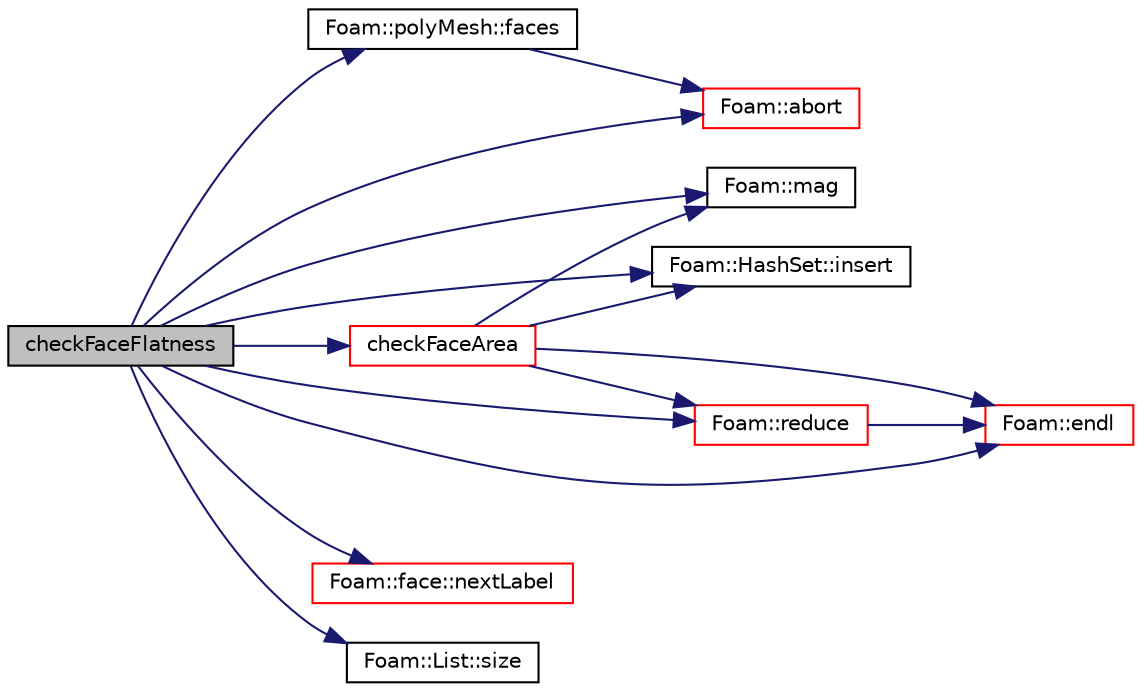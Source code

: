 digraph "checkFaceFlatness"
{
  bgcolor="transparent";
  edge [fontname="Helvetica",fontsize="10",labelfontname="Helvetica",labelfontsize="10"];
  node [fontname="Helvetica",fontsize="10",shape=record];
  rankdir="LR";
  Node5474 [label="checkFaceFlatness",height=0.2,width=0.4,color="black", fillcolor="grey75", style="filled", fontcolor="black"];
  Node5474 -> Node5475 [color="midnightblue",fontsize="10",style="solid",fontname="Helvetica"];
  Node5475 [label="Foam::abort",height=0.2,width=0.4,color="red",URL="$a21851.html#a447107a607d03e417307c203fa5fb44b"];
  Node5474 -> Node5520 [color="midnightblue",fontsize="10",style="solid",fontname="Helvetica"];
  Node5520 [label="checkFaceArea",height=0.2,width=0.4,color="red",URL="$a22309.html#a462b3d04e6ddc005ef107c6e4ed30aeb",tooltip="Small faces. "];
  Node5520 -> Node5521 [color="midnightblue",fontsize="10",style="solid",fontname="Helvetica"];
  Node5521 [label="Foam::mag",height=0.2,width=0.4,color="black",URL="$a21851.html#a929da2a3fdcf3dacbbe0487d3a330dae"];
  Node5520 -> Node5522 [color="midnightblue",fontsize="10",style="solid",fontname="Helvetica"];
  Node5522 [label="Foam::HashSet::insert",height=0.2,width=0.4,color="black",URL="$a26829.html#a49f0753d9652681fc3a81f59951a0ad7",tooltip="Insert a new entry. "];
  Node5520 -> Node5523 [color="midnightblue",fontsize="10",style="solid",fontname="Helvetica"];
  Node5523 [label="Foam::reduce",height=0.2,width=0.4,color="red",URL="$a21851.html#a7ffd6af4acc2eb9ba72ee296b5ecda23"];
  Node5523 -> Node5482 [color="midnightblue",fontsize="10",style="solid",fontname="Helvetica"];
  Node5482 [label="Foam::endl",height=0.2,width=0.4,color="red",URL="$a21851.html#a2db8fe02a0d3909e9351bb4275b23ce4",tooltip="Add newline and flush stream. "];
  Node5520 -> Node5482 [color="midnightblue",fontsize="10",style="solid",fontname="Helvetica"];
  Node5474 -> Node5482 [color="midnightblue",fontsize="10",style="solid",fontname="Helvetica"];
  Node5474 -> Node5590 [color="midnightblue",fontsize="10",style="solid",fontname="Helvetica"];
  Node5590 [label="Foam::polyMesh::faces",height=0.2,width=0.4,color="black",URL="$a28565.html#a431c0a24765f0bb6d32f6a03ce0e9b57",tooltip="Return raw faces. "];
  Node5590 -> Node5475 [color="midnightblue",fontsize="10",style="solid",fontname="Helvetica"];
  Node5474 -> Node5522 [color="midnightblue",fontsize="10",style="solid",fontname="Helvetica"];
  Node5474 -> Node5521 [color="midnightblue",fontsize="10",style="solid",fontname="Helvetica"];
  Node5474 -> Node5591 [color="midnightblue",fontsize="10",style="solid",fontname="Helvetica"];
  Node5591 [label="Foam::face::nextLabel",height=0.2,width=0.4,color="red",URL="$a28369.html#a8d8ab7da5fc0315042faf1b6dcf64f4a",tooltip="Next vertex on face. "];
  Node5474 -> Node5523 [color="midnightblue",fontsize="10",style="solid",fontname="Helvetica"];
  Node5474 -> Node5526 [color="midnightblue",fontsize="10",style="solid",fontname="Helvetica"];
  Node5526 [label="Foam::List::size",height=0.2,width=0.4,color="black",URL="$a26833.html#a8a5f6fa29bd4b500caf186f60245b384",tooltip="Override size to be inconsistent with allocated storage. "];
}

